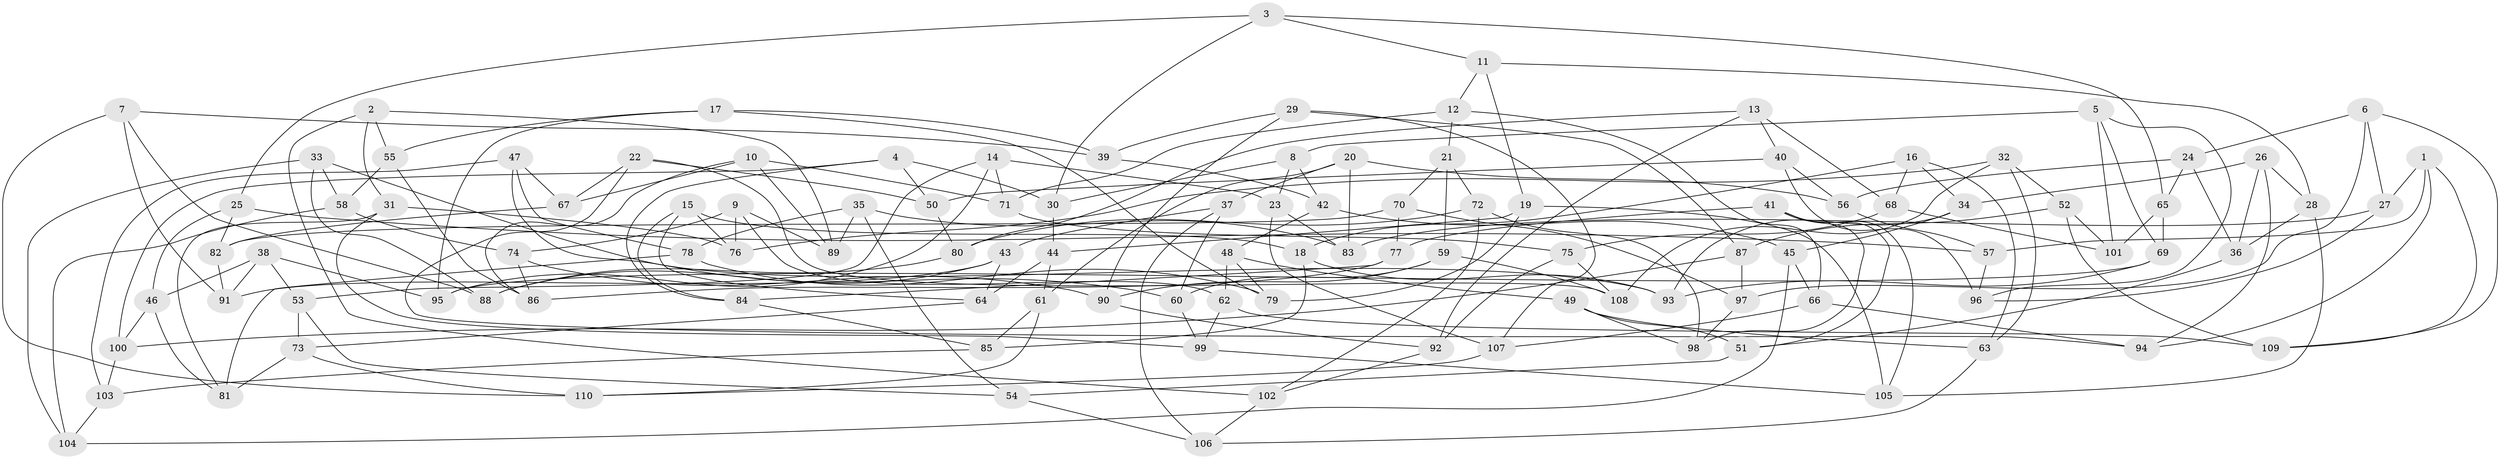 // coarse degree distribution, {5: 0.03896103896103896, 6: 0.38961038961038963, 4: 0.5584415584415584, 3: 0.012987012987012988}
// Generated by graph-tools (version 1.1) at 2025/24/03/03/25 07:24:28]
// undirected, 110 vertices, 220 edges
graph export_dot {
graph [start="1"]
  node [color=gray90,style=filled];
  1;
  2;
  3;
  4;
  5;
  6;
  7;
  8;
  9;
  10;
  11;
  12;
  13;
  14;
  15;
  16;
  17;
  18;
  19;
  20;
  21;
  22;
  23;
  24;
  25;
  26;
  27;
  28;
  29;
  30;
  31;
  32;
  33;
  34;
  35;
  36;
  37;
  38;
  39;
  40;
  41;
  42;
  43;
  44;
  45;
  46;
  47;
  48;
  49;
  50;
  51;
  52;
  53;
  54;
  55;
  56;
  57;
  58;
  59;
  60;
  61;
  62;
  63;
  64;
  65;
  66;
  67;
  68;
  69;
  70;
  71;
  72;
  73;
  74;
  75;
  76;
  77;
  78;
  79;
  80;
  81;
  82;
  83;
  84;
  85;
  86;
  87;
  88;
  89;
  90;
  91;
  92;
  93;
  94;
  95;
  96;
  97;
  98;
  99;
  100;
  101;
  102;
  103;
  104;
  105;
  106;
  107;
  108;
  109;
  110;
  1 -- 57;
  1 -- 94;
  1 -- 27;
  1 -- 109;
  2 -- 55;
  2 -- 31;
  2 -- 89;
  2 -- 102;
  3 -- 30;
  3 -- 25;
  3 -- 11;
  3 -- 65;
  4 -- 84;
  4 -- 50;
  4 -- 100;
  4 -- 30;
  5 -- 96;
  5 -- 8;
  5 -- 101;
  5 -- 69;
  6 -- 24;
  6 -- 109;
  6 -- 97;
  6 -- 27;
  7 -- 39;
  7 -- 88;
  7 -- 110;
  7 -- 91;
  8 -- 23;
  8 -- 42;
  8 -- 30;
  9 -- 62;
  9 -- 76;
  9 -- 74;
  9 -- 89;
  10 -- 71;
  10 -- 86;
  10 -- 89;
  10 -- 67;
  11 -- 12;
  11 -- 28;
  11 -- 19;
  12 -- 66;
  12 -- 21;
  12 -- 71;
  13 -- 40;
  13 -- 80;
  13 -- 68;
  13 -- 92;
  14 -- 95;
  14 -- 71;
  14 -- 53;
  14 -- 23;
  15 -- 84;
  15 -- 18;
  15 -- 76;
  15 -- 64;
  16 -- 68;
  16 -- 34;
  16 -- 63;
  16 -- 18;
  17 -- 39;
  17 -- 55;
  17 -- 95;
  17 -- 79;
  18 -- 85;
  18 -- 93;
  19 -- 105;
  19 -- 79;
  19 -- 44;
  20 -- 37;
  20 -- 56;
  20 -- 83;
  20 -- 61;
  21 -- 59;
  21 -- 70;
  21 -- 72;
  22 -- 94;
  22 -- 50;
  22 -- 108;
  22 -- 67;
  23 -- 107;
  23 -- 83;
  24 -- 56;
  24 -- 65;
  24 -- 36;
  25 -- 57;
  25 -- 46;
  25 -- 82;
  26 -- 28;
  26 -- 34;
  26 -- 36;
  26 -- 94;
  27 -- 83;
  27 -- 96;
  28 -- 105;
  28 -- 36;
  29 -- 87;
  29 -- 107;
  29 -- 90;
  29 -- 39;
  30 -- 44;
  31 -- 99;
  31 -- 81;
  31 -- 76;
  32 -- 108;
  32 -- 63;
  32 -- 52;
  32 -- 76;
  33 -- 93;
  33 -- 58;
  33 -- 88;
  33 -- 104;
  34 -- 93;
  34 -- 45;
  35 -- 54;
  35 -- 89;
  35 -- 83;
  35 -- 78;
  36 -- 51;
  37 -- 60;
  37 -- 43;
  37 -- 106;
  38 -- 53;
  38 -- 91;
  38 -- 46;
  38 -- 95;
  39 -- 42;
  40 -- 56;
  40 -- 96;
  40 -- 50;
  41 -- 51;
  41 -- 98;
  41 -- 77;
  41 -- 105;
  42 -- 45;
  42 -- 48;
  43 -- 91;
  43 -- 88;
  43 -- 64;
  44 -- 61;
  44 -- 64;
  45 -- 104;
  45 -- 66;
  46 -- 100;
  46 -- 81;
  47 -- 78;
  47 -- 60;
  47 -- 103;
  47 -- 67;
  48 -- 79;
  48 -- 62;
  48 -- 49;
  49 -- 98;
  49 -- 51;
  49 -- 63;
  50 -- 80;
  51 -- 54;
  52 -- 109;
  52 -- 87;
  52 -- 101;
  53 -- 54;
  53 -- 73;
  54 -- 106;
  55 -- 58;
  55 -- 86;
  56 -- 57;
  57 -- 96;
  58 -- 74;
  58 -- 104;
  59 -- 90;
  59 -- 60;
  59 -- 108;
  60 -- 99;
  61 -- 110;
  61 -- 85;
  62 -- 99;
  62 -- 109;
  63 -- 106;
  64 -- 73;
  65 -- 69;
  65 -- 101;
  66 -- 107;
  66 -- 94;
  67 -- 82;
  68 -- 75;
  68 -- 101;
  69 -- 93;
  69 -- 95;
  70 -- 77;
  70 -- 97;
  70 -- 82;
  71 -- 75;
  72 -- 80;
  72 -- 102;
  72 -- 98;
  73 -- 81;
  73 -- 110;
  74 -- 90;
  74 -- 86;
  75 -- 92;
  75 -- 108;
  77 -- 86;
  77 -- 84;
  78 -- 81;
  78 -- 79;
  80 -- 88;
  82 -- 91;
  84 -- 85;
  85 -- 103;
  87 -- 97;
  87 -- 100;
  90 -- 92;
  92 -- 102;
  97 -- 98;
  99 -- 105;
  100 -- 103;
  102 -- 106;
  103 -- 104;
  107 -- 110;
}
